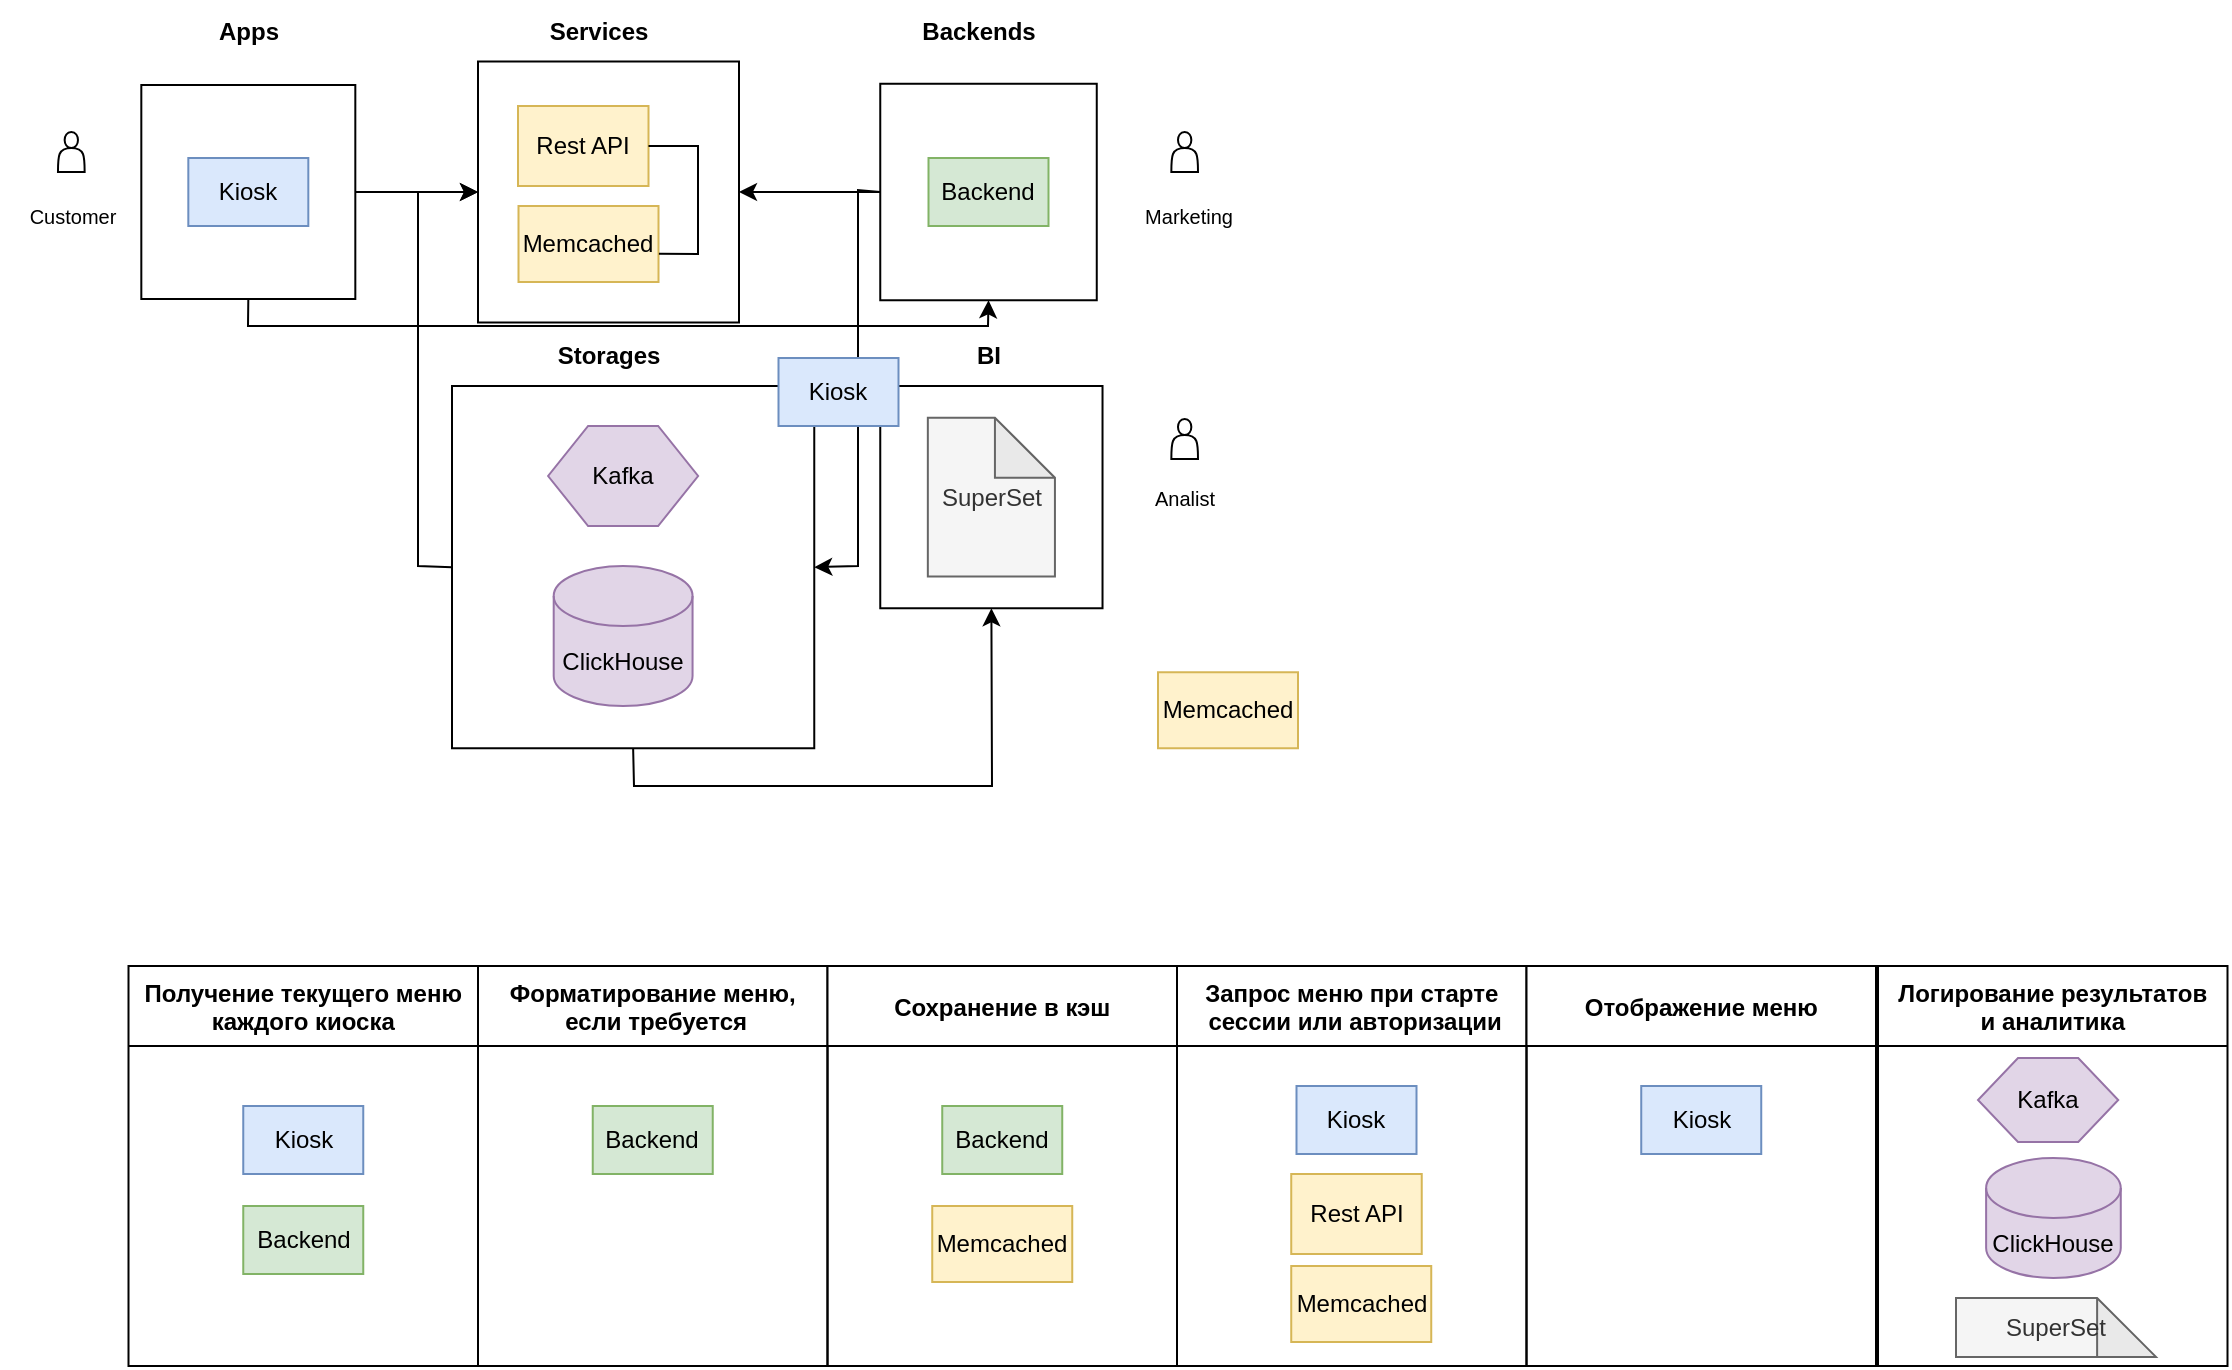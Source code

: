 <mxfile version="22.0.8" type="github">
  <diagram name="Страница — 1" id="uuPunn66r2rukF14f9i6">
    <mxGraphModel dx="1195" dy="632" grid="1" gridSize="10" guides="1" tooltips="1" connect="1" arrows="1" fold="1" page="1" pageScale="1" pageWidth="827" pageHeight="1169" math="0" shadow="0">
      <root>
        <mxCell id="0" />
        <mxCell id="1" parent="0" />
        <mxCell id="czhev17gwFyfPBeKOFzl-35" value="" style="whiteSpace=wrap;html=1;aspect=fixed;fillColor=none;" vertex="1" parent="1">
          <mxGeometry x="237" y="260" width="181.13" height="181.13" as="geometry" />
        </mxCell>
        <mxCell id="czhev17gwFyfPBeKOFzl-47" value="" style="whiteSpace=wrap;html=1;aspect=fixed;fillColor=none;" vertex="1" parent="1">
          <mxGeometry x="451.13" y="260" width="111.13" height="111.13" as="geometry" />
        </mxCell>
        <mxCell id="czhev17gwFyfPBeKOFzl-18" value="" style="whiteSpace=wrap;html=1;aspect=fixed;fillColor=none;" vertex="1" parent="1">
          <mxGeometry x="250" y="97.75" width="130.5" height="130.5" as="geometry" />
        </mxCell>
        <mxCell id="czhev17gwFyfPBeKOFzl-29" style="edgeStyle=orthogonalEdgeStyle;rounded=0;orthogonalLoop=1;jettySize=auto;html=1;entryX=0;entryY=0.5;entryDx=0;entryDy=0;" edge="1" parent="1" source="czhev17gwFyfPBeKOFzl-17" target="czhev17gwFyfPBeKOFzl-18">
          <mxGeometry relative="1" as="geometry" />
        </mxCell>
        <mxCell id="czhev17gwFyfPBeKOFzl-17" value="" style="whiteSpace=wrap;html=1;aspect=fixed;fillColor=none;" vertex="1" parent="1">
          <mxGeometry x="81.66" y="109.5" width="107" height="107" as="geometry" />
        </mxCell>
        <mxCell id="2" value="Kiosk" style="whiteSpace=wrap;strokeWidth=1;fillColor=#dae8fc;strokeColor=#6c8ebf;" parent="1" vertex="1">
          <mxGeometry x="105.16" y="146" width="60" height="34" as="geometry" />
        </mxCell>
        <mxCell id="czhev17gwFyfPBeKOFzl-12" value="Rest API" style="rounded=0;whiteSpace=wrap;html=1;fillColor=#fff2cc;strokeColor=#d6b656;" vertex="1" parent="1">
          <mxGeometry x="270" y="120" width="65.25" height="40" as="geometry" />
        </mxCell>
        <mxCell id="czhev17gwFyfPBeKOFzl-14" value="Memcached" style="rounded=0;whiteSpace=wrap;html=1;fillColor=#fff2cc;strokeColor=#d6b656;" vertex="1" parent="1">
          <mxGeometry x="270.25" y="170" width="70" height="38" as="geometry" />
        </mxCell>
        <mxCell id="czhev17gwFyfPBeKOFzl-16" value="&lt;font style=&quot;font-size: 10px;&quot;&gt;Customer&lt;/font&gt;" style="text;html=1;align=center;verticalAlign=middle;resizable=0;points=[];autosize=1;strokeColor=none;fillColor=none;" vertex="1" parent="1">
          <mxGeometry x="11.66" y="160" width="70" height="30" as="geometry" />
        </mxCell>
        <mxCell id="czhev17gwFyfPBeKOFzl-19" value="" style="shape=actor;whiteSpace=wrap;html=1;" vertex="1" parent="1">
          <mxGeometry x="39.99" y="133" width="13.33" height="20" as="geometry" />
        </mxCell>
        <mxCell id="czhev17gwFyfPBeKOFzl-30" value="" style="endArrow=none;html=1;rounded=0;exitX=1.003;exitY=0.628;exitDx=0;exitDy=0;exitPerimeter=0;" edge="1" parent="1" source="czhev17gwFyfPBeKOFzl-14" target="czhev17gwFyfPBeKOFzl-12">
          <mxGeometry width="50" height="50" relative="1" as="geometry">
            <mxPoint x="380" y="240" as="sourcePoint" />
            <mxPoint x="430" y="190" as="targetPoint" />
            <Array as="points">
              <mxPoint x="360" y="194" />
              <mxPoint x="360" y="140" />
            </Array>
          </mxGeometry>
        </mxCell>
        <mxCell id="czhev17gwFyfPBeKOFzl-34" value="" style="edgeStyle=orthogonalEdgeStyle;rounded=0;orthogonalLoop=1;jettySize=auto;html=1;entryX=1;entryY=0.5;entryDx=0;entryDy=0;" edge="1" parent="1" source="czhev17gwFyfPBeKOFzl-31" target="czhev17gwFyfPBeKOFzl-18">
          <mxGeometry relative="1" as="geometry" />
        </mxCell>
        <mxCell id="czhev17gwFyfPBeKOFzl-31" value="" style="whiteSpace=wrap;html=1;aspect=fixed;fillColor=none;" vertex="1" parent="1">
          <mxGeometry x="451.13" y="108.88" width="108.25" height="108.25" as="geometry" />
        </mxCell>
        <mxCell id="czhev17gwFyfPBeKOFzl-32" value="Backend" style="whiteSpace=wrap;strokeWidth=1;fillColor=#d5e8d4;strokeColor=#82b366;" vertex="1" parent="1">
          <mxGeometry x="475.25" y="146" width="60" height="34" as="geometry" />
        </mxCell>
        <mxCell id="czhev17gwFyfPBeKOFzl-33" value="&lt;span style=&quot;font-size: 10px;&quot;&gt;Marketing&lt;/span&gt;" style="text;html=1;align=center;verticalAlign=middle;resizable=0;points=[];autosize=1;strokeColor=none;fillColor=none;" vertex="1" parent="1">
          <mxGeometry x="570" y="160" width="70" height="30" as="geometry" />
        </mxCell>
        <mxCell id="czhev17gwFyfPBeKOFzl-36" value="Apps" style="text;html=1;align=center;verticalAlign=middle;resizable=0;points=[];autosize=1;strokeColor=none;fillColor=none;fontStyle=1" vertex="1" parent="1">
          <mxGeometry x="110.16" y="67.75" width="50" height="30" as="geometry" />
        </mxCell>
        <mxCell id="czhev17gwFyfPBeKOFzl-37" value="Services" style="text;html=1;align=center;verticalAlign=middle;resizable=0;points=[];autosize=1;strokeColor=none;fillColor=none;fontStyle=1" vertex="1" parent="1">
          <mxGeometry x="275.25" y="67.75" width="70" height="30" as="geometry" />
        </mxCell>
        <mxCell id="czhev17gwFyfPBeKOFzl-38" value="Backends" style="text;html=1;align=center;verticalAlign=middle;resizable=0;points=[];autosize=1;strokeColor=none;fillColor=none;fontStyle=1" vertex="1" parent="1">
          <mxGeometry x="460.25" y="67.75" width="80" height="30" as="geometry" />
        </mxCell>
        <mxCell id="czhev17gwFyfPBeKOFzl-39" value="Storages" style="text;html=1;align=center;verticalAlign=middle;resizable=0;points=[];autosize=1;strokeColor=none;fillColor=none;fontStyle=1" vertex="1" parent="1">
          <mxGeometry x="280.25" y="230" width="70" height="30" as="geometry" />
        </mxCell>
        <mxCell id="czhev17gwFyfPBeKOFzl-42" value="ClickHouse" style="shape=cylinder3;whiteSpace=wrap;html=1;boundedLbl=1;backgroundOutline=1;size=15;fillColor=#e1d5e7;strokeColor=#9673a6;" vertex="1" parent="1">
          <mxGeometry x="287.85" y="350" width="69.43" height="70" as="geometry" />
        </mxCell>
        <mxCell id="czhev17gwFyfPBeKOFzl-43" value="Kafka" style="shape=hexagon;perimeter=hexagonPerimeter2;whiteSpace=wrap;html=1;fixedSize=1;fillColor=#e1d5e7;strokeColor=#9673a6;" vertex="1" parent="1">
          <mxGeometry x="285.06" y="280" width="75" height="50" as="geometry" />
        </mxCell>
        <mxCell id="czhev17gwFyfPBeKOFzl-44" value="" style="endArrow=classic;html=1;rounded=0;exitX=0;exitY=0.5;exitDx=0;exitDy=0;entryX=1;entryY=0.5;entryDx=0;entryDy=0;" edge="1" parent="1" source="czhev17gwFyfPBeKOFzl-31" target="czhev17gwFyfPBeKOFzl-35">
          <mxGeometry width="50" height="50" relative="1" as="geometry">
            <mxPoint x="380" y="320" as="sourcePoint" />
            <mxPoint x="430" y="270" as="targetPoint" />
            <Array as="points">
              <mxPoint x="440" y="162" />
              <mxPoint x="440" y="350" />
            </Array>
          </mxGeometry>
        </mxCell>
        <mxCell id="czhev17gwFyfPBeKOFzl-45" value="" style="endArrow=classic;html=1;rounded=0;exitX=0;exitY=0.5;exitDx=0;exitDy=0;entryX=0;entryY=0.5;entryDx=0;entryDy=0;" edge="1" parent="1" source="czhev17gwFyfPBeKOFzl-35" target="czhev17gwFyfPBeKOFzl-18">
          <mxGeometry width="50" height="50" relative="1" as="geometry">
            <mxPoint x="380" y="320" as="sourcePoint" />
            <mxPoint x="430" y="270" as="targetPoint" />
            <Array as="points">
              <mxPoint x="220" y="350" />
              <mxPoint x="220" y="163" />
            </Array>
          </mxGeometry>
        </mxCell>
        <mxCell id="czhev17gwFyfPBeKOFzl-48" value="BI" style="text;html=1;align=center;verticalAlign=middle;resizable=0;points=[];autosize=1;strokeColor=none;fillColor=none;fontStyle=1" vertex="1" parent="1">
          <mxGeometry x="485.25" y="230" width="40" height="30" as="geometry" />
        </mxCell>
        <mxCell id="czhev17gwFyfPBeKOFzl-51" value="SuperSet" style="shape=note;whiteSpace=wrap;html=1;backgroundOutline=1;darkOpacity=0.05;fillColor=#f5f5f5;fontColor=#333333;strokeColor=#666666;" vertex="1" parent="1">
          <mxGeometry x="474.92" y="275.84" width="63.55" height="79.44" as="geometry" />
        </mxCell>
        <mxCell id="czhev17gwFyfPBeKOFzl-52" value="" style="shape=actor;whiteSpace=wrap;html=1;" vertex="1" parent="1">
          <mxGeometry x="596.67" y="133" width="13.33" height="20" as="geometry" />
        </mxCell>
        <mxCell id="czhev17gwFyfPBeKOFzl-55" value="" style="endArrow=classic;html=1;rounded=0;exitX=0.5;exitY=1;exitDx=0;exitDy=0;entryX=0.5;entryY=1;entryDx=0;entryDy=0;" edge="1" parent="1" source="czhev17gwFyfPBeKOFzl-35" target="czhev17gwFyfPBeKOFzl-47">
          <mxGeometry width="50" height="50" relative="1" as="geometry">
            <mxPoint x="401.13" y="510" as="sourcePoint" />
            <mxPoint x="451.13" y="460" as="targetPoint" />
            <Array as="points">
              <mxPoint x="328" y="460" />
              <mxPoint x="507" y="460" />
            </Array>
          </mxGeometry>
        </mxCell>
        <mxCell id="czhev17gwFyfPBeKOFzl-56" value="" style="shape=actor;whiteSpace=wrap;html=1;" vertex="1" parent="1">
          <mxGeometry x="596.67" y="276.5" width="13.33" height="20" as="geometry" />
        </mxCell>
        <mxCell id="czhev17gwFyfPBeKOFzl-57" value="&lt;span style=&quot;font-size: 10px;&quot;&gt;Analist&lt;/span&gt;" style="text;html=1;align=center;verticalAlign=middle;resizable=0;points=[];autosize=1;strokeColor=none;fillColor=none;" vertex="1" parent="1">
          <mxGeometry x="578.34" y="300.56" width="50" height="30" as="geometry" />
        </mxCell>
        <mxCell id="czhev17gwFyfPBeKOFzl-58" value="Получение текущего меню &#xa;каждого киоска" style="swimlane;startSize=40;" vertex="1" parent="1">
          <mxGeometry x="75.25" y="550" width="174.75" height="200" as="geometry" />
        </mxCell>
        <mxCell id="czhev17gwFyfPBeKOFzl-66" value="Kiosk" style="whiteSpace=wrap;strokeWidth=1;fillColor=#dae8fc;strokeColor=#6c8ebf;" vertex="1" parent="czhev17gwFyfPBeKOFzl-58">
          <mxGeometry x="57.38" y="70" width="60" height="34" as="geometry" />
        </mxCell>
        <mxCell id="czhev17gwFyfPBeKOFzl-69" value="Backend" style="whiteSpace=wrap;strokeWidth=1;fillColor=#d5e8d4;strokeColor=#82b366;" vertex="1" parent="czhev17gwFyfPBeKOFzl-58">
          <mxGeometry x="57.38" y="120" width="60" height="34" as="geometry" />
        </mxCell>
        <mxCell id="czhev17gwFyfPBeKOFzl-59" value="Форматирование меню,&#xa; если требуется" style="swimlane;startSize=40;" vertex="1" parent="1">
          <mxGeometry x="250" y="550" width="174.75" height="200" as="geometry" />
        </mxCell>
        <mxCell id="czhev17gwFyfPBeKOFzl-73" value="Backend" style="whiteSpace=wrap;strokeWidth=1;fillColor=#d5e8d4;strokeColor=#82b366;" vertex="1" parent="czhev17gwFyfPBeKOFzl-59">
          <mxGeometry x="57.37" y="70" width="60" height="34" as="geometry" />
        </mxCell>
        <mxCell id="czhev17gwFyfPBeKOFzl-60" value="Сохранение в кэш" style="swimlane;startSize=40;" vertex="1" parent="1">
          <mxGeometry x="424.75" y="550" width="174.75" height="200" as="geometry" />
        </mxCell>
        <mxCell id="czhev17gwFyfPBeKOFzl-74" value="Backend" style="whiteSpace=wrap;strokeWidth=1;fillColor=#d5e8d4;strokeColor=#82b366;" vertex="1" parent="czhev17gwFyfPBeKOFzl-60">
          <mxGeometry x="57.37" y="70" width="60" height="34" as="geometry" />
        </mxCell>
        <mxCell id="czhev17gwFyfPBeKOFzl-79" value="Memcached" style="rounded=0;whiteSpace=wrap;html=1;fillColor=#fff2cc;strokeColor=#d6b656;" vertex="1" parent="czhev17gwFyfPBeKOFzl-60">
          <mxGeometry x="52.37" y="120" width="70" height="38" as="geometry" />
        </mxCell>
        <mxCell id="czhev17gwFyfPBeKOFzl-61" value="Запрос меню при старте&#xa; сессии или авторизации" style="swimlane;startSize=40;" vertex="1" parent="1">
          <mxGeometry x="599.5" y="550" width="174.75" height="200" as="geometry" />
        </mxCell>
        <mxCell id="czhev17gwFyfPBeKOFzl-84" value="Kiosk" style="whiteSpace=wrap;strokeWidth=1;fillColor=#dae8fc;strokeColor=#6c8ebf;" vertex="1" parent="czhev17gwFyfPBeKOFzl-61">
          <mxGeometry x="59.75" y="60" width="60" height="34" as="geometry" />
        </mxCell>
        <mxCell id="czhev17gwFyfPBeKOFzl-87" value="Rest API" style="rounded=0;whiteSpace=wrap;html=1;fillColor=#fff2cc;strokeColor=#d6b656;" vertex="1" parent="czhev17gwFyfPBeKOFzl-61">
          <mxGeometry x="57.12" y="104" width="65.25" height="40" as="geometry" />
        </mxCell>
        <mxCell id="czhev17gwFyfPBeKOFzl-88" value="Memcached" style="rounded=0;whiteSpace=wrap;html=1;fillColor=#fff2cc;strokeColor=#d6b656;" vertex="1" parent="czhev17gwFyfPBeKOFzl-61">
          <mxGeometry x="57.12" y="150" width="70" height="38" as="geometry" />
        </mxCell>
        <mxCell id="czhev17gwFyfPBeKOFzl-63" value="" style="endArrow=classic;html=1;rounded=0;exitX=0.5;exitY=1;exitDx=0;exitDy=0;entryX=0.5;entryY=1;entryDx=0;entryDy=0;" edge="1" parent="1" source="czhev17gwFyfPBeKOFzl-17" target="czhev17gwFyfPBeKOFzl-31">
          <mxGeometry width="50" height="50" relative="1" as="geometry">
            <mxPoint x="340" y="250" as="sourcePoint" />
            <mxPoint x="390" y="200" as="targetPoint" />
            <Array as="points">
              <mxPoint x="135" y="230" />
              <mxPoint x="505" y="230" />
            </Array>
          </mxGeometry>
        </mxCell>
        <mxCell id="czhev17gwFyfPBeKOFzl-64" value="Отображение меню" style="swimlane;startSize=40;" vertex="1" parent="1">
          <mxGeometry x="774.25" y="550" width="174.75" height="200" as="geometry" />
        </mxCell>
        <mxCell id="czhev17gwFyfPBeKOFzl-89" value="Kiosk" style="whiteSpace=wrap;strokeWidth=1;fillColor=#dae8fc;strokeColor=#6c8ebf;" vertex="1" parent="czhev17gwFyfPBeKOFzl-64">
          <mxGeometry x="57.37" y="60" width="60" height="34" as="geometry" />
        </mxCell>
        <mxCell id="czhev17gwFyfPBeKOFzl-65" value="Логирование результатов&#xa;и аналитика" style="swimlane;startSize=40;" vertex="1" parent="1">
          <mxGeometry x="950" y="550" width="174.75" height="200" as="geometry" />
        </mxCell>
        <mxCell id="czhev17gwFyfPBeKOFzl-90" value="Kafka" style="shape=hexagon;perimeter=hexagonPerimeter2;whiteSpace=wrap;html=1;fixedSize=1;fillColor=#e1d5e7;strokeColor=#9673a6;" vertex="1" parent="czhev17gwFyfPBeKOFzl-65">
          <mxGeometry x="50" y="46" width="70.12" height="42" as="geometry" />
        </mxCell>
        <mxCell id="czhev17gwFyfPBeKOFzl-91" value="ClickHouse" style="shape=cylinder3;whiteSpace=wrap;html=1;boundedLbl=1;backgroundOutline=1;size=15;fillColor=#e1d5e7;strokeColor=#9673a6;" vertex="1" parent="czhev17gwFyfPBeKOFzl-65">
          <mxGeometry x="54.06" y="96" width="67.33" height="60" as="geometry" />
        </mxCell>
        <mxCell id="czhev17gwFyfPBeKOFzl-92" value="SuperSet" style="shape=note;whiteSpace=wrap;html=1;backgroundOutline=1;darkOpacity=0.05;fillColor=#f5f5f5;fontColor=#333333;strokeColor=#666666;" vertex="1" parent="czhev17gwFyfPBeKOFzl-65">
          <mxGeometry x="39" y="166" width="100" height="29.44" as="geometry" />
        </mxCell>
        <mxCell id="czhev17gwFyfPBeKOFzl-78" value="Memcached" style="rounded=0;whiteSpace=wrap;html=1;fillColor=#fff2cc;strokeColor=#d6b656;" vertex="1" parent="1">
          <mxGeometry x="590" y="403.13" width="70" height="38" as="geometry" />
        </mxCell>
        <mxCell id="czhev17gwFyfPBeKOFzl-80" value="Kiosk" style="whiteSpace=wrap;strokeWidth=1;fillColor=#dae8fc;strokeColor=#6c8ebf;" vertex="1" parent="1">
          <mxGeometry x="400.25" y="246" width="60" height="34" as="geometry" />
        </mxCell>
      </root>
    </mxGraphModel>
  </diagram>
</mxfile>
